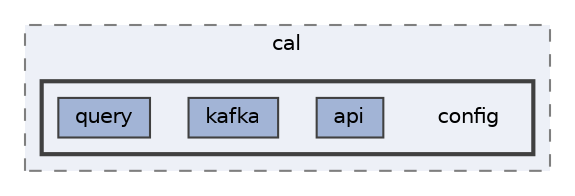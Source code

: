 digraph "repository/core/src/main/java/com/sterlite/cal/config"
{
 // LATEX_PDF_SIZE
  bgcolor="transparent";
  edge [fontname=Helvetica,fontsize=10,labelfontname=Helvetica,labelfontsize=10];
  node [fontname=Helvetica,fontsize=10,shape=box,height=0.2,width=0.4];
  compound=true
  subgraph clusterdir_1d9dbea283d41b794d6390332252873a {
    graph [ bgcolor="#edf0f7", pencolor="grey50", label="cal", fontname=Helvetica,fontsize=10 style="filled,dashed", URL="dir_1d9dbea283d41b794d6390332252873a.html",tooltip=""]
  subgraph clusterdir_7c5e0029c5f91903a5d54d4e5b777f46 {
    graph [ bgcolor="#edf0f7", pencolor="grey25", label="", fontname=Helvetica,fontsize=10 style="filled,bold", URL="dir_7c5e0029c5f91903a5d54d4e5b777f46.html",tooltip=""]
    dir_7c5e0029c5f91903a5d54d4e5b777f46 [shape=plaintext, label="config"];
  dir_a353b6383504f5f4bcf1f8efe19592f8 [label="api", fillcolor="#a2b4d6", color="grey25", style="filled", URL="dir_a353b6383504f5f4bcf1f8efe19592f8.html",tooltip=""];
  dir_06e45b6b620e7a915444f445ef334f7b [label="kafka", fillcolor="#a2b4d6", color="grey25", style="filled", URL="dir_06e45b6b620e7a915444f445ef334f7b.html",tooltip=""];
  dir_b36b6a18ee273220c0cccaff5749a6ee [label="query", fillcolor="#a2b4d6", color="grey25", style="filled", URL="dir_b36b6a18ee273220c0cccaff5749a6ee.html",tooltip=""];
  }
  }
}
